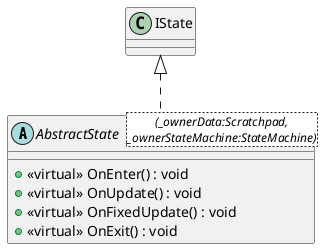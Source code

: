 @startuml
abstract class AbstractState<(_ownerData:Scratchpad,\n_ownerStateMachine:StateMachine)> {
    + <<virtual>> OnEnter() : void
    + <<virtual>> OnUpdate() : void
    + <<virtual>> OnFixedUpdate() : void
    + <<virtual>> OnExit() : void
}
IState <|.. AbstractState
@enduml
